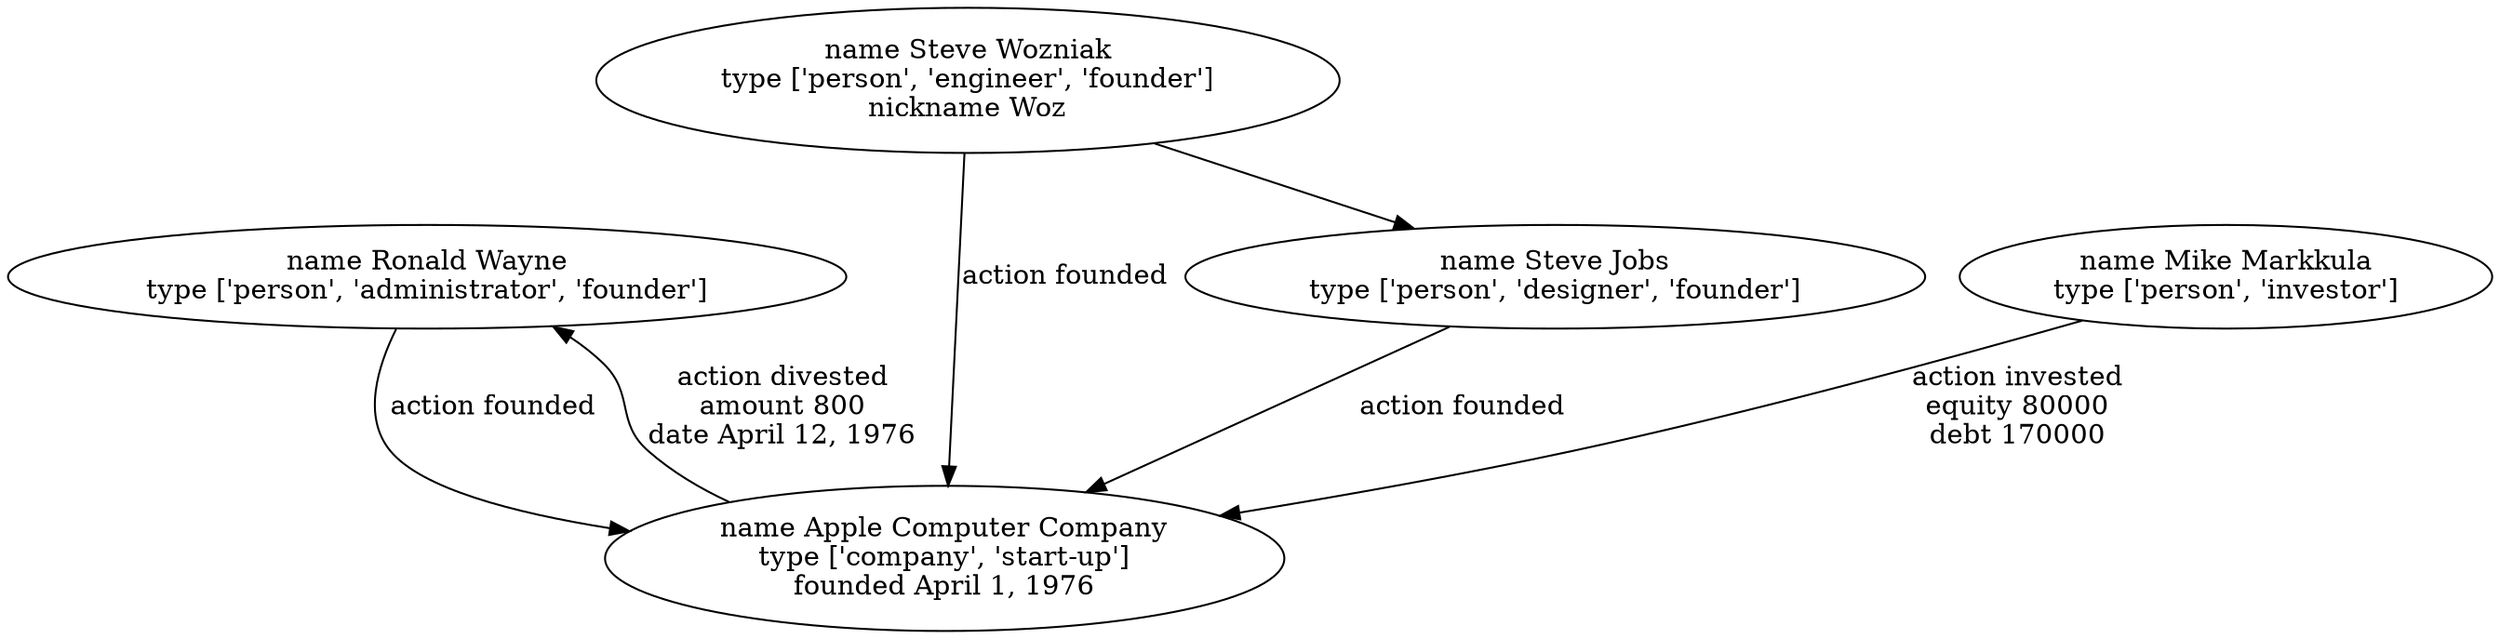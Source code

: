 digraph {
	4 [label="name Ronald Wayne\ntype ['person', 'administrator', 'founder']"]
	1 -> 4 [label="action divested\namount 800\ndate April 12, 1976"]
	4 -> 1 [label="action founded"]
	1 [label="name Apple Computer Company\ntype ['company', 'start-up']\nfounded April 1, 1976"]
	2 -> 1 [label="action founded"]
	3 -> 1 [label="action founded"]
	5 -> 1 [label="action invested\nequity 80000\ndebt 170000"]
	2 [label="name Steve Wozniak\ntype ['person', 'engineer', 'founder']\nnickname Woz"]
	2 -> 3
	3 [label="name Steve Jobs\ntype ['person', 'designer', 'founder']"]
	5 [label="name Mike Markkula\ntype ['person', 'investor']"]
}
